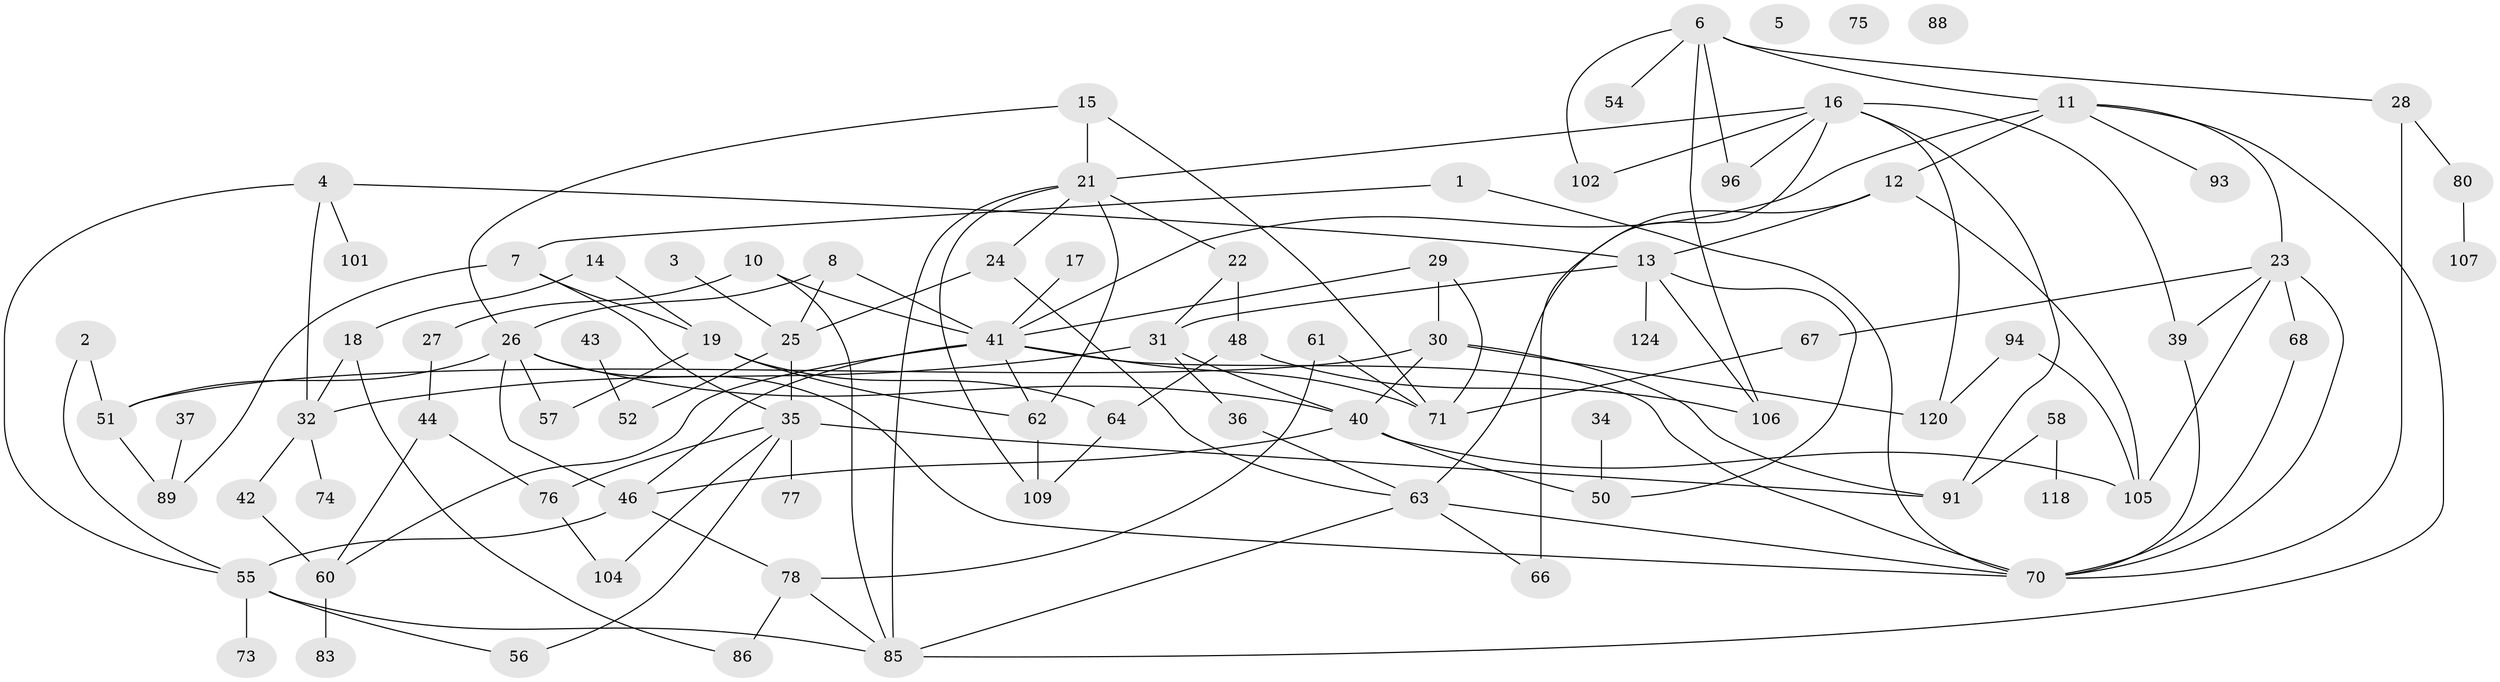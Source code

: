 // original degree distribution, {2: 0.265625, 1: 0.1640625, 3: 0.3203125, 6: 0.0625, 4: 0.1015625, 5: 0.0625, 8: 0.0078125, 0: 0.015625}
// Generated by graph-tools (version 1.1) at 2025/41/03/06/25 10:41:20]
// undirected, 86 vertices, 137 edges
graph export_dot {
graph [start="1"]
  node [color=gray90,style=filled];
  1;
  2 [super="+9"];
  3;
  4 [super="+59"];
  5 [super="+53"];
  6 [super="+84"];
  7 [super="+128"];
  8;
  10;
  11 [super="+65"];
  12;
  13 [super="+20"];
  14;
  15;
  16 [super="+125"];
  17 [super="+33"];
  18;
  19 [super="+81"];
  21 [super="+111"];
  22;
  23 [super="+103"];
  24;
  25 [super="+110"];
  26 [super="+69"];
  27;
  28 [super="+114"];
  29;
  30 [super="+38"];
  31 [super="+72"];
  32 [super="+99"];
  34 [super="+87"];
  35 [super="+45"];
  36;
  37;
  39;
  40 [super="+49"];
  41 [super="+47"];
  42;
  43;
  44;
  46 [super="+82"];
  48;
  50;
  51 [super="+90"];
  52;
  54;
  55 [super="+117"];
  56;
  57;
  58;
  60 [super="+112"];
  61;
  62 [super="+108"];
  63 [super="+98"];
  64;
  66 [super="+119"];
  67;
  68 [super="+97"];
  70 [super="+92"];
  71 [super="+126"];
  73;
  74 [super="+122"];
  75;
  76 [super="+79"];
  77;
  78 [super="+116"];
  80;
  83 [super="+127"];
  85 [super="+100"];
  86;
  88;
  89 [super="+95"];
  91 [super="+123"];
  93;
  94;
  96 [super="+115"];
  101;
  102;
  104 [super="+113"];
  105 [super="+121"];
  106;
  107;
  109;
  118;
  120;
  124;
  1 -- 7;
  1 -- 70;
  2 -- 51;
  2 -- 55;
  3 -- 25;
  4 -- 55;
  4 -- 101;
  4 -- 13;
  4 -- 32;
  6 -- 11;
  6 -- 54;
  6 -- 102;
  6 -- 106;
  6 -- 96;
  6 -- 28;
  7 -- 19;
  7 -- 89;
  7 -- 35;
  8 -- 26;
  8 -- 41;
  8 -- 25;
  10 -- 27;
  10 -- 85;
  10 -- 41;
  11 -- 85;
  11 -- 93;
  11 -- 41;
  11 -- 12;
  11 -- 23;
  12 -- 105;
  12 -- 13;
  12 -- 63;
  13 -- 50;
  13 -- 106;
  13 -- 124;
  13 -- 31;
  14 -- 18;
  14 -- 19;
  15 -- 21;
  15 -- 71;
  15 -- 26;
  16 -- 120;
  16 -- 102;
  16 -- 39;
  16 -- 21;
  16 -- 66;
  16 -- 96;
  16 -- 91;
  17 -- 41;
  18 -- 32;
  18 -- 86;
  19 -- 57;
  19 -- 62;
  19 -- 64;
  21 -- 85;
  21 -- 22;
  21 -- 24;
  21 -- 109;
  21 -- 62;
  22 -- 31;
  22 -- 48;
  23 -- 68 [weight=2];
  23 -- 67;
  23 -- 70;
  23 -- 39;
  23 -- 105;
  24 -- 63;
  24 -- 25;
  25 -- 52;
  25 -- 35;
  26 -- 40;
  26 -- 57;
  26 -- 51;
  26 -- 70;
  26 -- 46;
  27 -- 44;
  28 -- 70;
  28 -- 80;
  29 -- 30;
  29 -- 71;
  29 -- 41;
  30 -- 120;
  30 -- 51;
  30 -- 91;
  30 -- 40;
  31 -- 32;
  31 -- 36;
  31 -- 40;
  32 -- 74;
  32 -- 42;
  34 -- 50;
  35 -- 77;
  35 -- 56;
  35 -- 76;
  35 -- 104;
  35 -- 91;
  36 -- 63;
  37 -- 89;
  39 -- 70;
  40 -- 50;
  40 -- 105;
  40 -- 46;
  41 -- 46;
  41 -- 62;
  41 -- 70;
  41 -- 60;
  41 -- 71;
  42 -- 60;
  43 -- 52;
  44 -- 60;
  44 -- 76;
  46 -- 78;
  46 -- 55;
  48 -- 64;
  48 -- 106;
  51 -- 89;
  55 -- 73;
  55 -- 85;
  55 -- 56;
  58 -- 91;
  58 -- 118;
  60 -- 83;
  61 -- 71;
  61 -- 78;
  62 -- 109;
  63 -- 85;
  63 -- 70;
  63 -- 66;
  64 -- 109;
  67 -- 71;
  68 -- 70;
  76 -- 104;
  78 -- 86;
  78 -- 85;
  80 -- 107;
  94 -- 120;
  94 -- 105;
}
